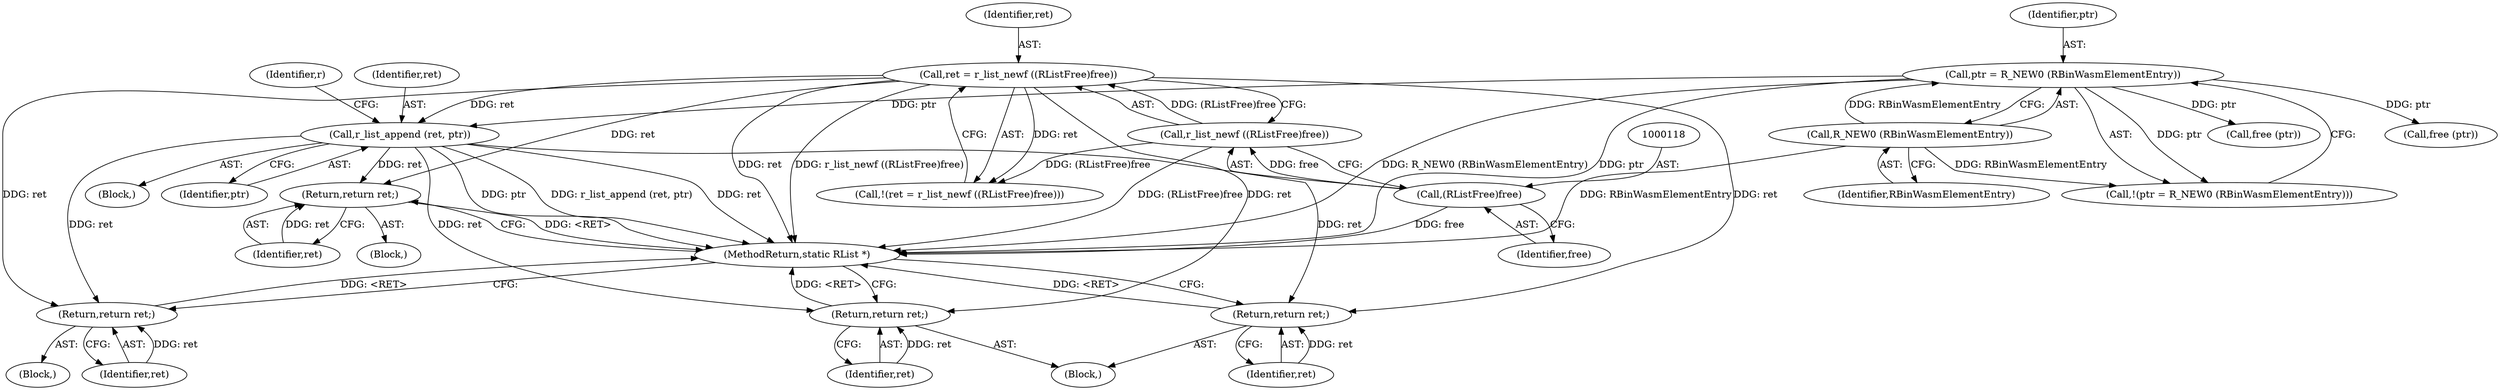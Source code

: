 digraph "0_radare2_d2632f6483a3ceb5d8e0a5fb11142c51c43978b4_1@pointer" {
"1000276" [label="(Call,r_list_append (ret, ptr))"];
"1000114" [label="(Call,ret = r_list_newf ((RListFree)free))"];
"1000116" [label="(Call,r_list_newf ((RListFree)free))"];
"1000117" [label="(Call,(RListFree)free)"];
"1000186" [label="(Call,ptr = R_NEW0 (RBinWasmElementEntry))"];
"1000188" [label="(Call,R_NEW0 (RBinWasmElementEntry))"];
"1000191" [label="(Return,return ret;)"];
"1000274" [label="(Return,return ret;)"];
"1000282" [label="(Return,return ret;)"];
"1000287" [label="(Return,return ret;)"];
"1000285" [label="(Call,free (ptr))"];
"1000116" [label="(Call,r_list_newf ((RListFree)free))"];
"1000185" [label="(Call,!(ptr = R_NEW0 (RBinWasmElementEntry)))"];
"1000114" [label="(Call,ret = r_list_newf ((RListFree)free))"];
"1000191" [label="(Return,return ret;)"];
"1000188" [label="(Call,R_NEW0 (RBinWasmElementEntry))"];
"1000183" [label="(Block,)"];
"1000186" [label="(Call,ptr = R_NEW0 (RBinWasmElementEntry))"];
"1000288" [label="(Identifier,ret)"];
"1000190" [label="(Block,)"];
"1000274" [label="(Return,return ret;)"];
"1000187" [label="(Identifier,ptr)"];
"1000283" [label="(Identifier,ret)"];
"1000277" [label="(Identifier,ret)"];
"1000119" [label="(Identifier,free)"];
"1000271" [label="(Block,)"];
"1000287" [label="(Return,return ret;)"];
"1000280" [label="(Identifier,r)"];
"1000275" [label="(Identifier,ret)"];
"1000117" [label="(Call,(RListFree)free)"];
"1000278" [label="(Identifier,ptr)"];
"1000272" [label="(Call,free (ptr))"];
"1000192" [label="(Identifier,ret)"];
"1000276" [label="(Call,r_list_append (ret, ptr))"];
"1000115" [label="(Identifier,ret)"];
"1000103" [label="(Block,)"];
"1000289" [label="(MethodReturn,static RList *)"];
"1000189" [label="(Identifier,RBinWasmElementEntry)"];
"1000113" [label="(Call,!(ret = r_list_newf ((RListFree)free)))"];
"1000282" [label="(Return,return ret;)"];
"1000276" -> "1000183"  [label="AST: "];
"1000276" -> "1000278"  [label="CFG: "];
"1000277" -> "1000276"  [label="AST: "];
"1000278" -> "1000276"  [label="AST: "];
"1000280" -> "1000276"  [label="CFG: "];
"1000276" -> "1000289"  [label="DDG: ptr"];
"1000276" -> "1000289"  [label="DDG: r_list_append (ret, ptr)"];
"1000276" -> "1000289"  [label="DDG: ret"];
"1000276" -> "1000191"  [label="DDG: ret"];
"1000276" -> "1000274"  [label="DDG: ret"];
"1000114" -> "1000276"  [label="DDG: ret"];
"1000186" -> "1000276"  [label="DDG: ptr"];
"1000276" -> "1000282"  [label="DDG: ret"];
"1000276" -> "1000287"  [label="DDG: ret"];
"1000114" -> "1000113"  [label="AST: "];
"1000114" -> "1000116"  [label="CFG: "];
"1000115" -> "1000114"  [label="AST: "];
"1000116" -> "1000114"  [label="AST: "];
"1000113" -> "1000114"  [label="CFG: "];
"1000114" -> "1000289"  [label="DDG: ret"];
"1000114" -> "1000289"  [label="DDG: r_list_newf ((RListFree)free)"];
"1000114" -> "1000113"  [label="DDG: ret"];
"1000116" -> "1000114"  [label="DDG: (RListFree)free"];
"1000114" -> "1000191"  [label="DDG: ret"];
"1000114" -> "1000274"  [label="DDG: ret"];
"1000114" -> "1000282"  [label="DDG: ret"];
"1000114" -> "1000287"  [label="DDG: ret"];
"1000116" -> "1000117"  [label="CFG: "];
"1000117" -> "1000116"  [label="AST: "];
"1000116" -> "1000289"  [label="DDG: (RListFree)free"];
"1000116" -> "1000113"  [label="DDG: (RListFree)free"];
"1000117" -> "1000116"  [label="DDG: free"];
"1000117" -> "1000119"  [label="CFG: "];
"1000118" -> "1000117"  [label="AST: "];
"1000119" -> "1000117"  [label="AST: "];
"1000117" -> "1000289"  [label="DDG: free"];
"1000186" -> "1000185"  [label="AST: "];
"1000186" -> "1000188"  [label="CFG: "];
"1000187" -> "1000186"  [label="AST: "];
"1000188" -> "1000186"  [label="AST: "];
"1000185" -> "1000186"  [label="CFG: "];
"1000186" -> "1000289"  [label="DDG: R_NEW0 (RBinWasmElementEntry)"];
"1000186" -> "1000289"  [label="DDG: ptr"];
"1000186" -> "1000185"  [label="DDG: ptr"];
"1000188" -> "1000186"  [label="DDG: RBinWasmElementEntry"];
"1000186" -> "1000272"  [label="DDG: ptr"];
"1000186" -> "1000285"  [label="DDG: ptr"];
"1000188" -> "1000189"  [label="CFG: "];
"1000189" -> "1000188"  [label="AST: "];
"1000188" -> "1000289"  [label="DDG: RBinWasmElementEntry"];
"1000188" -> "1000185"  [label="DDG: RBinWasmElementEntry"];
"1000191" -> "1000190"  [label="AST: "];
"1000191" -> "1000192"  [label="CFG: "];
"1000192" -> "1000191"  [label="AST: "];
"1000289" -> "1000191"  [label="CFG: "];
"1000191" -> "1000289"  [label="DDG: <RET>"];
"1000192" -> "1000191"  [label="DDG: ret"];
"1000274" -> "1000271"  [label="AST: "];
"1000274" -> "1000275"  [label="CFG: "];
"1000275" -> "1000274"  [label="AST: "];
"1000289" -> "1000274"  [label="CFG: "];
"1000274" -> "1000289"  [label="DDG: <RET>"];
"1000275" -> "1000274"  [label="DDG: ret"];
"1000282" -> "1000103"  [label="AST: "];
"1000282" -> "1000283"  [label="CFG: "];
"1000283" -> "1000282"  [label="AST: "];
"1000289" -> "1000282"  [label="CFG: "];
"1000282" -> "1000289"  [label="DDG: <RET>"];
"1000283" -> "1000282"  [label="DDG: ret"];
"1000287" -> "1000103"  [label="AST: "];
"1000287" -> "1000288"  [label="CFG: "];
"1000288" -> "1000287"  [label="AST: "];
"1000289" -> "1000287"  [label="CFG: "];
"1000287" -> "1000289"  [label="DDG: <RET>"];
"1000288" -> "1000287"  [label="DDG: ret"];
}
